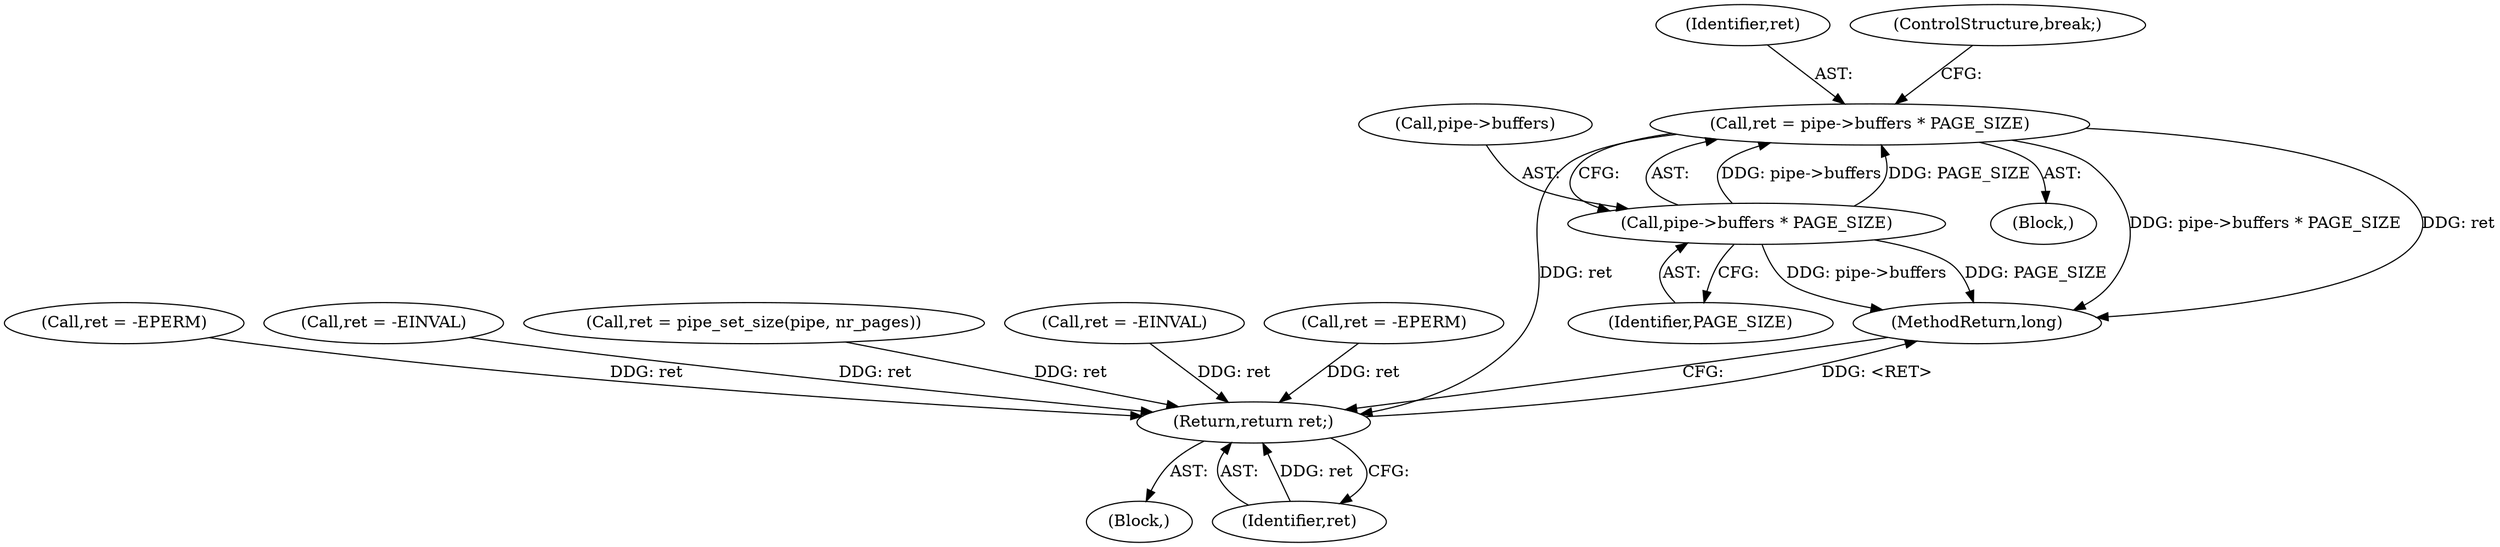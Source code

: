 digraph "0_linux_759c01142a5d0f364a462346168a56de28a80f52_1@integer" {
"1000189" [label="(Call,ret = pipe->buffers * PAGE_SIZE)"];
"1000191" [label="(Call,pipe->buffers * PAGE_SIZE)"];
"1000206" [label="(Return,return ret;)"];
"1000177" [label="(Call,ret = -EPERM)"];
"1000189" [label="(Call,ret = pipe->buffers * PAGE_SIZE)"];
"1000104" [label="(Block,)"];
"1000207" [label="(Identifier,ret)"];
"1000198" [label="(Call,ret = -EINVAL)"];
"1000182" [label="(Call,ret = pipe_set_size(pipe, nr_pages))"];
"1000135" [label="(Call,ret = -EINVAL)"];
"1000192" [label="(Call,pipe->buffers)"];
"1000121" [label="(Block,)"];
"1000190" [label="(Identifier,ret)"];
"1000191" [label="(Call,pipe->buffers * PAGE_SIZE)"];
"1000152" [label="(Call,ret = -EPERM)"];
"1000195" [label="(Identifier,PAGE_SIZE)"];
"1000206" [label="(Return,return ret;)"];
"1000208" [label="(MethodReturn,long)"];
"1000196" [label="(ControlStructure,break;)"];
"1000189" -> "1000121"  [label="AST: "];
"1000189" -> "1000191"  [label="CFG: "];
"1000190" -> "1000189"  [label="AST: "];
"1000191" -> "1000189"  [label="AST: "];
"1000196" -> "1000189"  [label="CFG: "];
"1000189" -> "1000208"  [label="DDG: ret"];
"1000189" -> "1000208"  [label="DDG: pipe->buffers * PAGE_SIZE"];
"1000191" -> "1000189"  [label="DDG: pipe->buffers"];
"1000191" -> "1000189"  [label="DDG: PAGE_SIZE"];
"1000189" -> "1000206"  [label="DDG: ret"];
"1000191" -> "1000195"  [label="CFG: "];
"1000192" -> "1000191"  [label="AST: "];
"1000195" -> "1000191"  [label="AST: "];
"1000191" -> "1000208"  [label="DDG: PAGE_SIZE"];
"1000191" -> "1000208"  [label="DDG: pipe->buffers"];
"1000206" -> "1000104"  [label="AST: "];
"1000206" -> "1000207"  [label="CFG: "];
"1000207" -> "1000206"  [label="AST: "];
"1000208" -> "1000206"  [label="CFG: "];
"1000206" -> "1000208"  [label="DDG: <RET>"];
"1000207" -> "1000206"  [label="DDG: ret"];
"1000177" -> "1000206"  [label="DDG: ret"];
"1000152" -> "1000206"  [label="DDG: ret"];
"1000198" -> "1000206"  [label="DDG: ret"];
"1000135" -> "1000206"  [label="DDG: ret"];
"1000182" -> "1000206"  [label="DDG: ret"];
}
